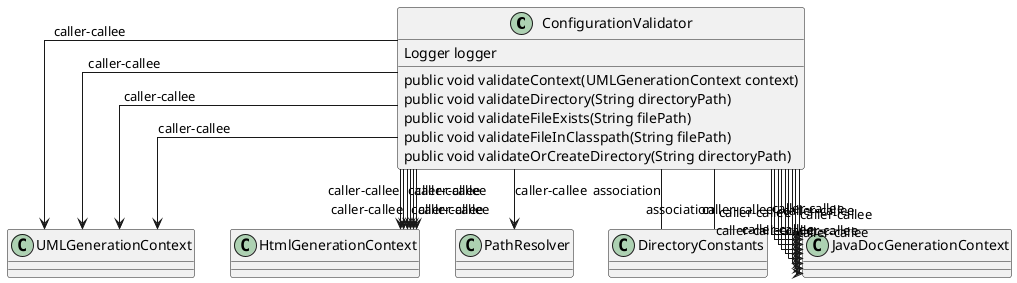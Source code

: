 @startuml
skinparam linetype Ortho
class ConfigurationValidator {
    Logger logger
    public void validateContext(UMLGenerationContext context)
    public void validateDirectory(String directoryPath)
    public void validateFileExists(String filePath)
    public void validateFileInClasspath(String filePath)
    public void validateOrCreateDirectory(String directoryPath)
}
ConfigurationValidator --> UMLGenerationContext : caller-callee
ConfigurationValidator --> UMLGenerationContext : caller-callee
ConfigurationValidator --> UMLGenerationContext : caller-callee
ConfigurationValidator --> UMLGenerationContext : caller-callee
ConfigurationValidator --> HtmlGenerationContext : caller-callee
ConfigurationValidator --> HtmlGenerationContext : caller-callee
ConfigurationValidator --> PathResolver : caller-callee
ConfigurationValidator --> HtmlGenerationContext : caller-callee
ConfigurationValidator --> HtmlGenerationContext : caller-callee
ConfigurationValidator --> HtmlGenerationContext : caller-callee
ConfigurationValidator --> HtmlGenerationContext : caller-callee
ConfigurationValidator -- DirectoryConstants : association
ConfigurationValidator --> JavaDocGenerationContext : caller-callee
ConfigurationValidator --> JavaDocGenerationContext : caller-callee
ConfigurationValidator --> JavaDocGenerationContext : caller-callee
ConfigurationValidator --> JavaDocGenerationContext : caller-callee
ConfigurationValidator --> JavaDocGenerationContext : caller-callee
ConfigurationValidator --> JavaDocGenerationContext : caller-callee
ConfigurationValidator --> JavaDocGenerationContext : caller-callee
ConfigurationValidator --> JavaDocGenerationContext : caller-callee
ConfigurationValidator --> JavaDocGenerationContext : caller-callee
ConfigurationValidator -- DirectoryConstants : association
@enduml
